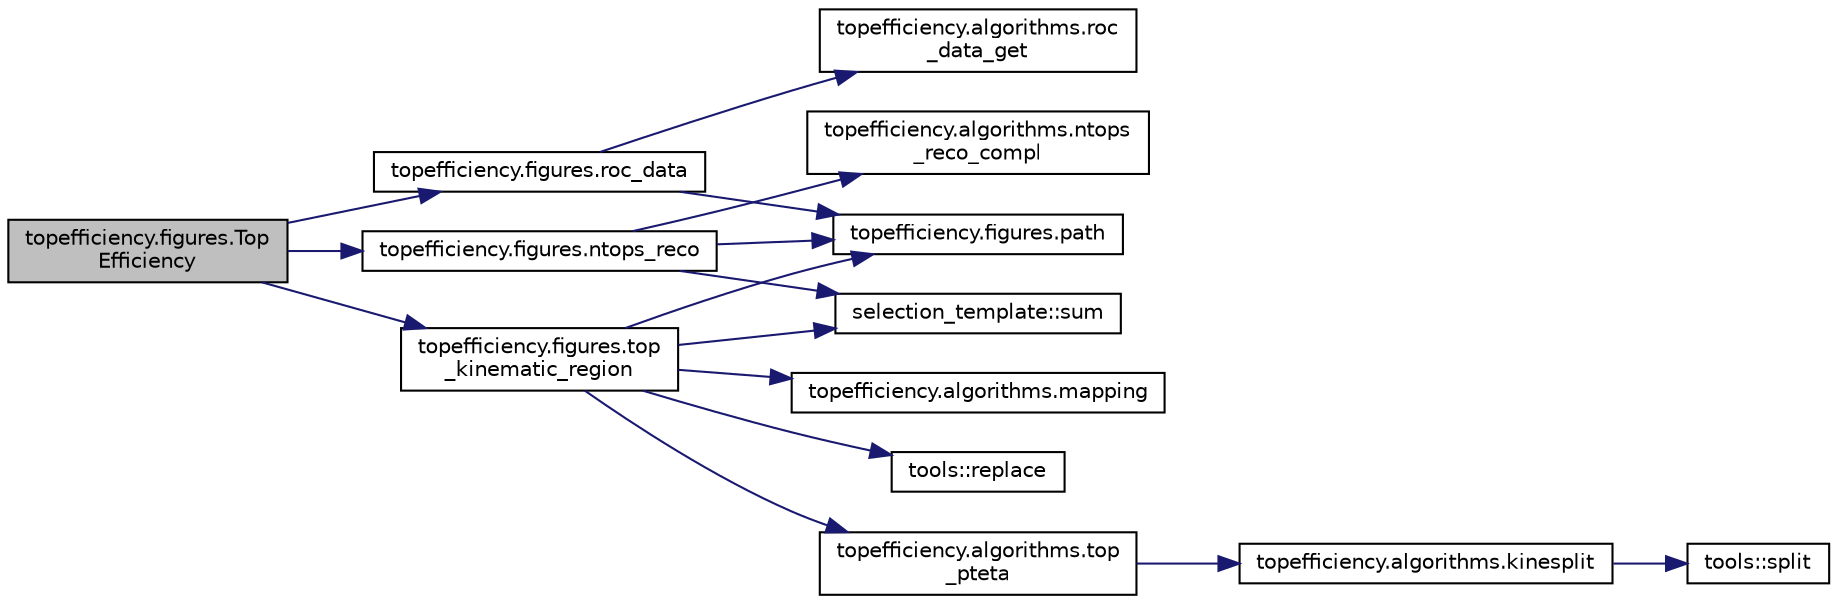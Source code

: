digraph "topefficiency.figures.TopEfficiency"
{
 // INTERACTIVE_SVG=YES
 // LATEX_PDF_SIZE
  edge [fontname="Helvetica",fontsize="10",labelfontname="Helvetica",labelfontsize="10"];
  node [fontname="Helvetica",fontsize="10",shape=record];
  rankdir="LR";
  Node1 [label="topefficiency.figures.Top\lEfficiency",height=0.2,width=0.4,color="black", fillcolor="grey75", style="filled", fontcolor="black",tooltip=" "];
  Node1 -> Node2 [color="midnightblue",fontsize="10",style="solid",fontname="Helvetica"];
  Node2 [label="topefficiency.figures.ntops_reco",height=0.2,width=0.4,color="black", fillcolor="white", style="filled",URL="$namespacetopefficiency_1_1figures.html#a1759143049cc773286a27a94f37a2745",tooltip=" "];
  Node2 -> Node3 [color="midnightblue",fontsize="10",style="solid",fontname="Helvetica"];
  Node3 [label="topefficiency.algorithms.ntops\l_reco_compl",height=0.2,width=0.4,color="black", fillcolor="white", style="filled",URL="$namespacetopefficiency_1_1algorithms.html#a929c237c8618a73b7cfa2f59f28ce972",tooltip=" "];
  Node2 -> Node4 [color="midnightblue",fontsize="10",style="solid",fontname="Helvetica"];
  Node4 [label="topefficiency.figures.path",height=0.2,width=0.4,color="black", fillcolor="white", style="filled",URL="$namespacetopefficiency_1_1figures.html#a2779058429e493f1c7927d1eba8d7e47",tooltip=" "];
  Node2 -> Node5 [color="midnightblue",fontsize="10",style="solid",fontname="Helvetica"];
  Node5 [label="selection_template::sum",height=0.2,width=0.4,color="black", fillcolor="white", style="filled",URL="$classselection__template.html#a84df199f6022f2a5d27979d43de51547",tooltip=" "];
  Node1 -> Node6 [color="midnightblue",fontsize="10",style="solid",fontname="Helvetica"];
  Node6 [label="topefficiency.figures.roc_data",height=0.2,width=0.4,color="black", fillcolor="white", style="filled",URL="$namespacetopefficiency_1_1figures.html#a99aec3d378a84585a16094cd7ba17767",tooltip=" "];
  Node6 -> Node4 [color="midnightblue",fontsize="10",style="solid",fontname="Helvetica"];
  Node6 -> Node7 [color="midnightblue",fontsize="10",style="solid",fontname="Helvetica"];
  Node7 [label="topefficiency.algorithms.roc\l_data_get",height=0.2,width=0.4,color="black", fillcolor="white", style="filled",URL="$namespacetopefficiency_1_1algorithms.html#a1601482a96c96b99acd1cf00c09c6c34",tooltip=" "];
  Node1 -> Node8 [color="midnightblue",fontsize="10",style="solid",fontname="Helvetica"];
  Node8 [label="topefficiency.figures.top\l_kinematic_region",height=0.2,width=0.4,color="black", fillcolor="white", style="filled",URL="$namespacetopefficiency_1_1figures.html#a84945958e13f82db53a47ad3c22e7747",tooltip=" "];
  Node8 -> Node9 [color="midnightblue",fontsize="10",style="solid",fontname="Helvetica"];
  Node9 [label="topefficiency.algorithms.mapping",height=0.2,width=0.4,color="black", fillcolor="white", style="filled",URL="$namespacetopefficiency_1_1algorithms.html#a6c102f7886341eb4af3d7e559584793e",tooltip=" "];
  Node8 -> Node4 [color="midnightblue",fontsize="10",style="solid",fontname="Helvetica"];
  Node8 -> Node10 [color="midnightblue",fontsize="10",style="solid",fontname="Helvetica"];
  Node10 [label="tools::replace",height=0.2,width=0.4,color="black", fillcolor="white", style="filled",URL="$classtools.html#aeae88ebd7116d59008600f0723716dba",tooltip="Replaces all occurrences of a substring in a string."];
  Node8 -> Node5 [color="midnightblue",fontsize="10",style="solid",fontname="Helvetica"];
  Node8 -> Node11 [color="midnightblue",fontsize="10",style="solid",fontname="Helvetica"];
  Node11 [label="topefficiency.algorithms.top\l_pteta",height=0.2,width=0.4,color="black", fillcolor="white", style="filled",URL="$namespacetopefficiency_1_1algorithms.html#a63630b5bb3f8ecbc939e408c9b0a269a",tooltip=" "];
  Node11 -> Node12 [color="midnightblue",fontsize="10",style="solid",fontname="Helvetica"];
  Node12 [label="topefficiency.algorithms.kinesplit",height=0.2,width=0.4,color="black", fillcolor="white", style="filled",URL="$namespacetopefficiency_1_1algorithms.html#a1cd01db02a87861b68fb23f53c1d68c9",tooltip=" "];
  Node12 -> Node13 [color="midnightblue",fontsize="10",style="solid",fontname="Helvetica"];
  Node13 [label="tools::split",height=0.2,width=0.4,color="black", fillcolor="white", style="filled",URL="$classtools.html#a352a6965f2f3c768f0f4ecd1f978fcc0",tooltip="Splits a string into a vector of substrings based on a delimiter."];
}

